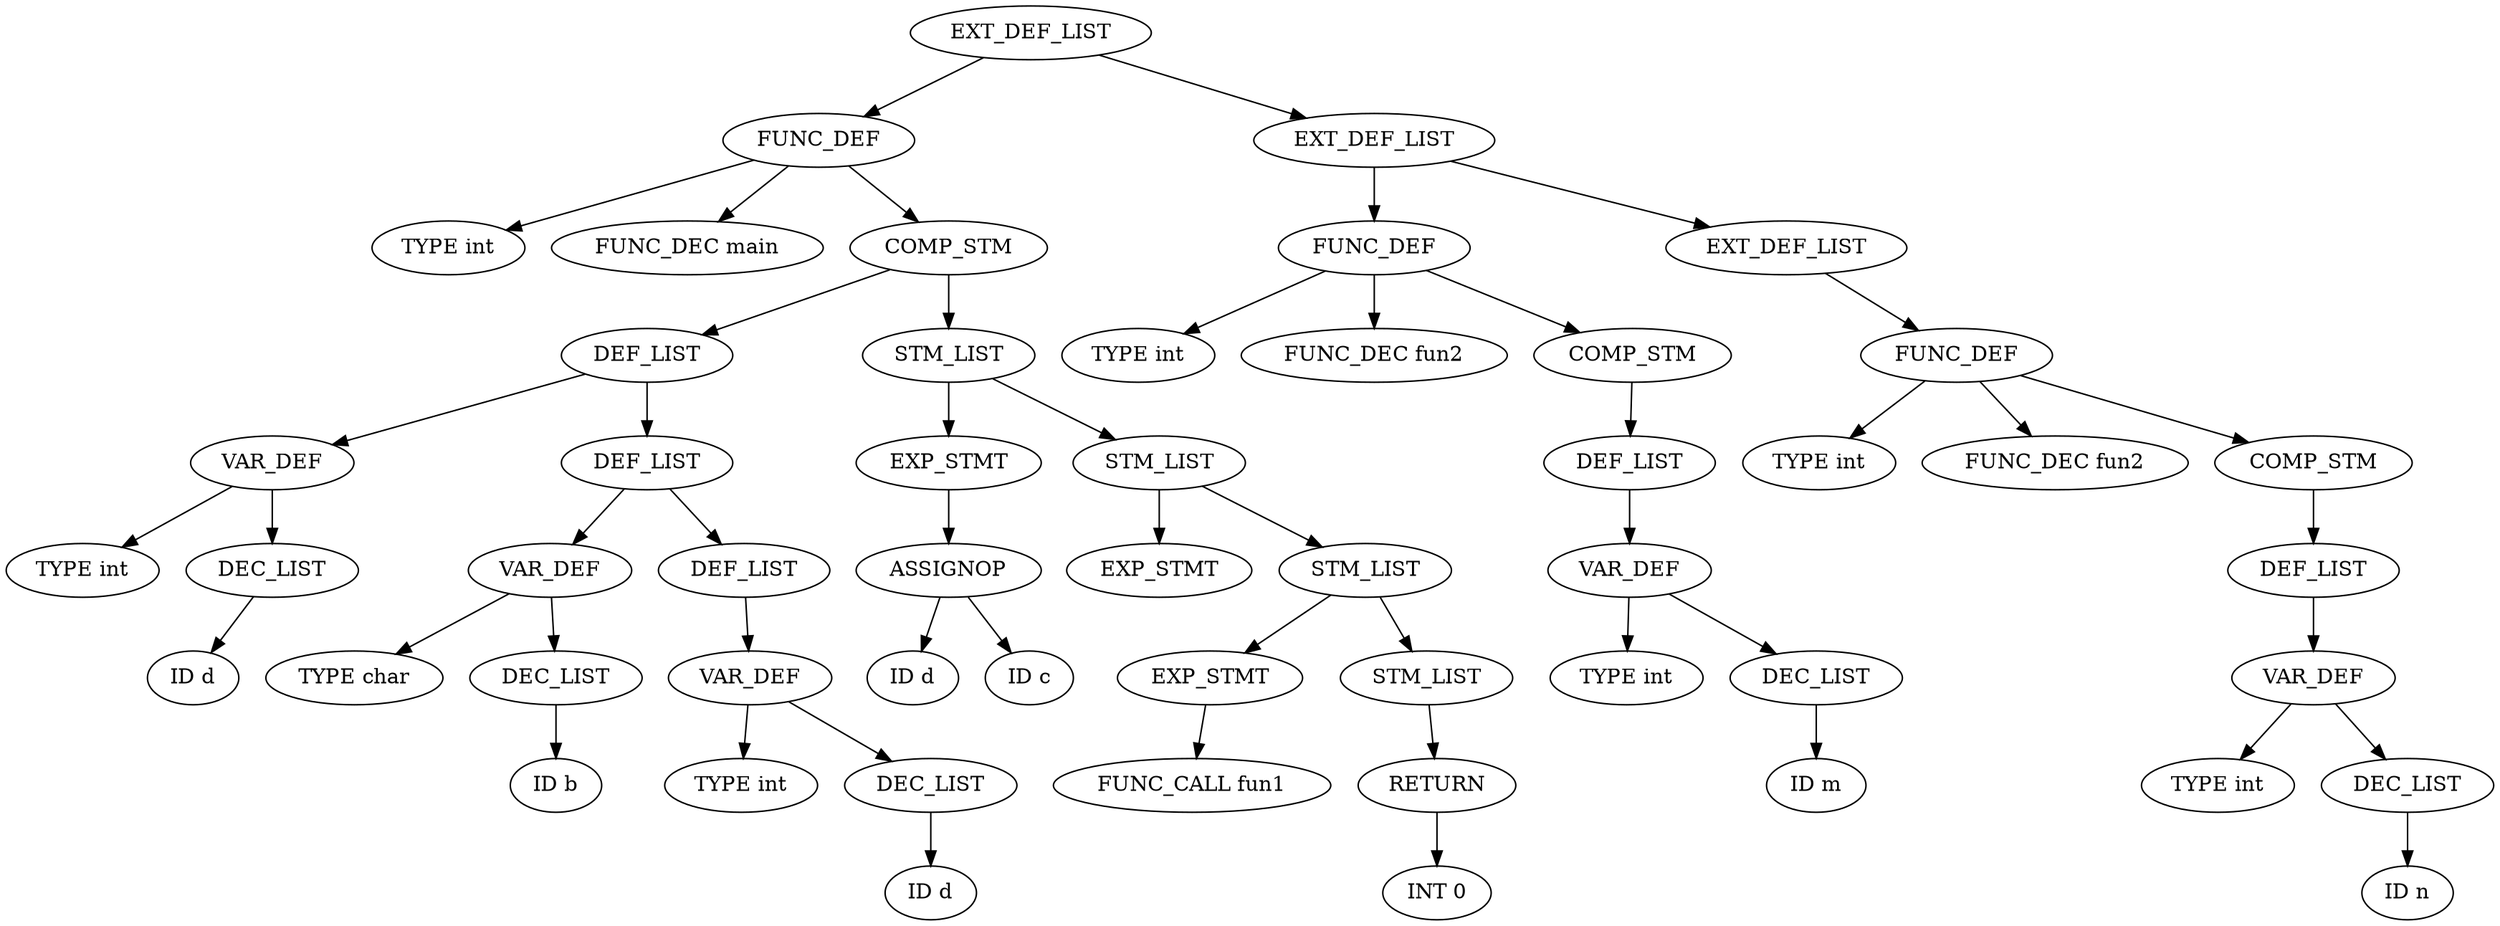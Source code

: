 digraph G {
node1[label="EXT_DEF_LIST"]
node1->node2
node2[label="FUNC_DEF"]
node2->node3
node3[label="TYPE int"]
node2->node4
node4[label="FUNC_DEC main"]
node2->node5
node5[label="COMP_STM"]
node5->node6
node6[label="DEF_LIST"]
node6->node7
node7[label="VAR_DEF"]
node7->node8
node8[label="TYPE int"]
node7->node9
node9[label="DEC_LIST"]
node9->node10
node10[label="ID d"]
node6->node11
node11[label="DEF_LIST"]
node11->node12
node12[label="VAR_DEF"]
node12->node13
node13[label="TYPE char"]
node12->node14
node14[label="DEC_LIST"]
node14->node15
node15[label="ID b"]
node11->node16
node16[label="DEF_LIST"]
node16->node17
node17[label="VAR_DEF"]
node17->node18
node18[label="TYPE int"]
node17->node19
node19[label="DEC_LIST"]
node19->node20
node20[label="ID d"]
node5->node21
node21[label="STM_LIST"]
node21->node22
node22[label="EXP_STMT"]
node22->node23
node23[label="ASSIGNOP"]
node23->node24
node24[label="ID d"]
node23->node25
node25[label="ID c"]
node21->node26
node26[label="STM_LIST"]
node26->node27
node27[label="EXP_STMT"]
node26->node28
node28[label="STM_LIST"]
node28->node29
node29[label="EXP_STMT"]
node29->node30
node30[label="FUNC_CALL fun1"]
node28->node31
node31[label="STM_LIST"]
node31->node32
node32[label="RETURN"]
node32->node33
node33[label="INT 0"]
node1->node34
node34[label="EXT_DEF_LIST"]
node34->node35
node35[label="FUNC_DEF"]
node35->node36
node36[label="TYPE int"]
node35->node37
node37[label="FUNC_DEC fun2"]
node35->node38
node38[label="COMP_STM"]
node38->node39
node39[label="DEF_LIST"]
node39->node40
node40[label="VAR_DEF"]
node40->node41
node41[label="TYPE int"]
node40->node42
node42[label="DEC_LIST"]
node42->node43
node43[label="ID m"]
node34->node44
node44[label="EXT_DEF_LIST"]
node44->node45
node45[label="FUNC_DEF"]
node45->node46
node46[label="TYPE int"]
node45->node47
node47[label="FUNC_DEC fun2"]
node45->node48
node48[label="COMP_STM"]
node48->node49
node49[label="DEF_LIST"]
node49->node50
node50[label="VAR_DEF"]
node50->node51
node51[label="TYPE int"]
node50->node52
node52[label="DEC_LIST"]
node52->node53
node53[label="ID n"]
}
